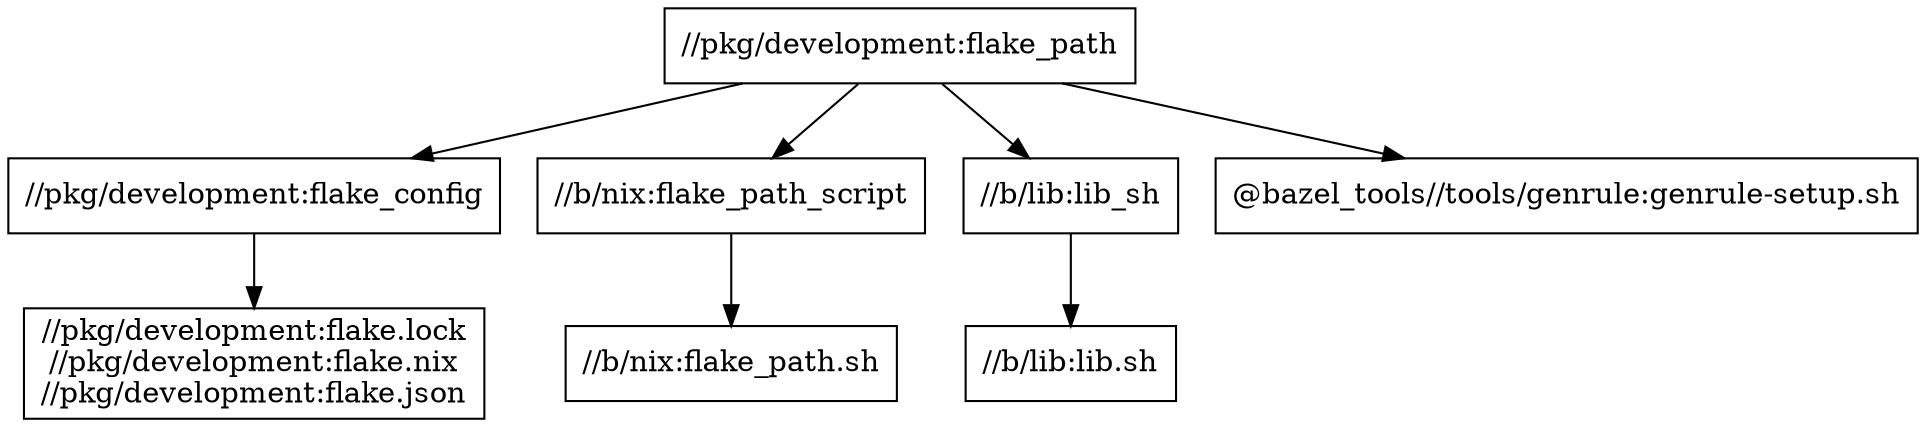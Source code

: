 digraph mygraph {
  node [shape=box];
  "//pkg/development:flake_path"
  "//pkg/development:flake_path" -> "//pkg/development:flake_config"
  "//pkg/development:flake_path" -> "//b/nix:flake_path_script"
  "//pkg/development:flake_path" -> "//b/lib:lib_sh"
  "//pkg/development:flake_path" -> "@bazel_tools//tools/genrule:genrule-setup.sh"
  "@bazel_tools//tools/genrule:genrule-setup.sh"
  "//pkg/development:flake_config"
  "//pkg/development:flake_config" -> "//pkg/development:flake.lock\n//pkg/development:flake.nix\n//pkg/development:flake.json"
  "//pkg/development:flake.lock\n//pkg/development:flake.nix\n//pkg/development:flake.json"
  "//b/nix:flake_path_script"
  "//b/nix:flake_path_script" -> "//b/nix:flake_path.sh"
  "//b/lib:lib_sh"
  "//b/lib:lib_sh" -> "//b/lib:lib.sh"
  "//b/lib:lib.sh"
  "//b/nix:flake_path.sh"
}
